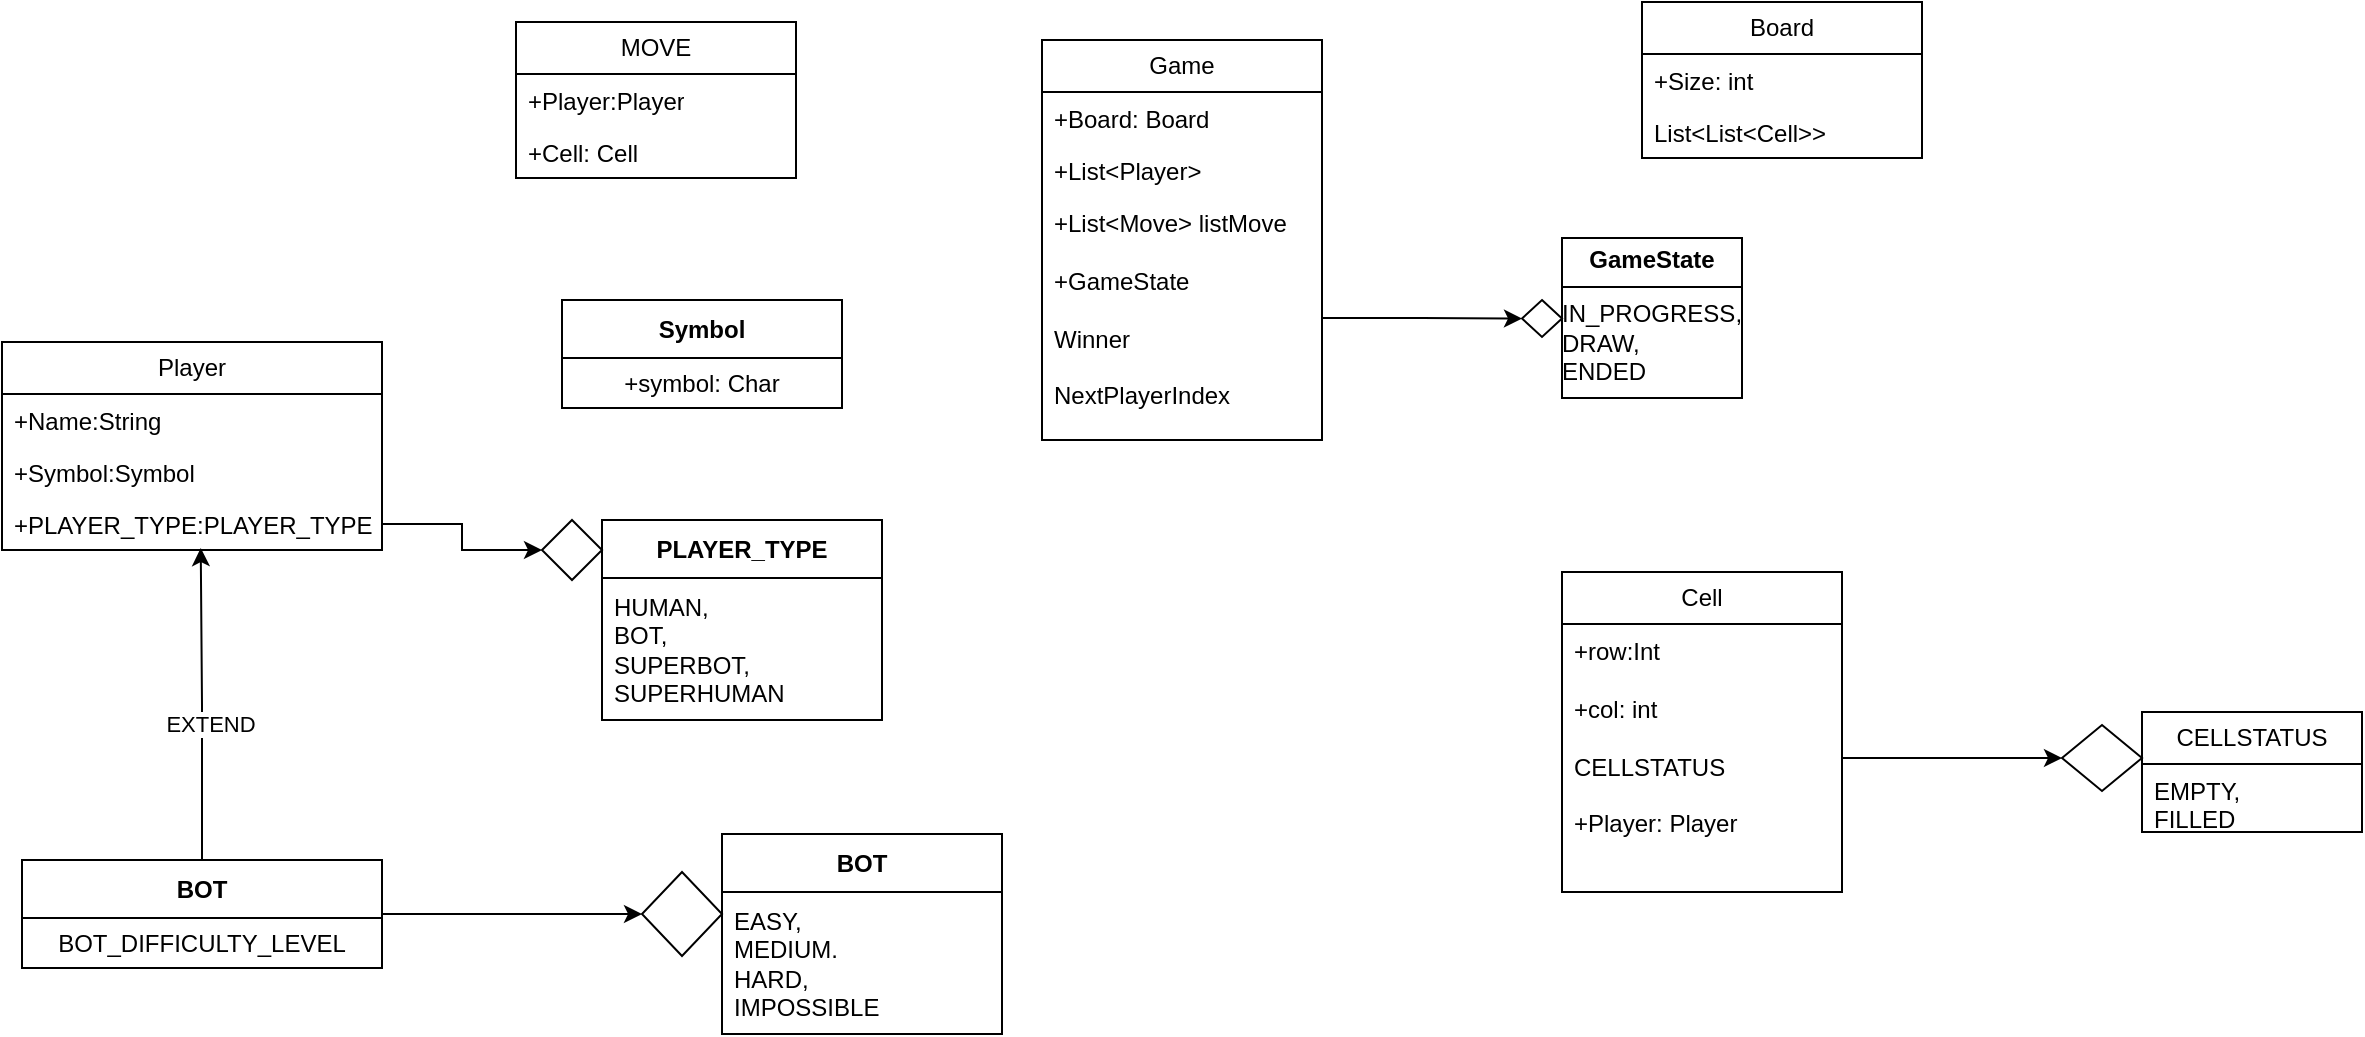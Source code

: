 <mxfile version="27.0.5">
  <diagram name="Page-1" id="Akvohh-h_NUt1sz7Pqu_">
    <mxGraphModel dx="2631" dy="2159" grid="1" gridSize="10" guides="1" tooltips="1" connect="1" arrows="1" fold="1" page="1" pageScale="1" pageWidth="827" pageHeight="1169" math="0" shadow="0">
      <root>
        <mxCell id="0" />
        <mxCell id="1" parent="0" />
        <mxCell id="rgHZ7z9RHBtSHRCu-uC2-1" value="Game" style="swimlane;fontStyle=0;childLayout=stackLayout;horizontal=1;startSize=26;fillColor=none;horizontalStack=0;resizeParent=1;resizeParentMax=0;resizeLast=0;collapsible=1;marginBottom=0;whiteSpace=wrap;html=1;" parent="1" vertex="1">
          <mxGeometry x="-120" y="-41" width="140" height="200" as="geometry" />
        </mxCell>
        <mxCell id="rgHZ7z9RHBtSHRCu-uC2-2" value="+Board: Board" style="text;strokeColor=none;fillColor=none;align=left;verticalAlign=top;spacingLeft=4;spacingRight=4;overflow=hidden;rotatable=0;points=[[0,0.5],[1,0.5]];portConstraint=eastwest;whiteSpace=wrap;html=1;" parent="rgHZ7z9RHBtSHRCu-uC2-1" vertex="1">
          <mxGeometry y="26" width="140" height="26" as="geometry" />
        </mxCell>
        <mxCell id="rgHZ7z9RHBtSHRCu-uC2-3" value="+List&amp;lt;Player&amp;gt;" style="text;strokeColor=none;fillColor=none;align=left;verticalAlign=top;spacingLeft=4;spacingRight=4;overflow=hidden;rotatable=0;points=[[0,0.5],[1,0.5]];portConstraint=eastwest;whiteSpace=wrap;html=1;" parent="rgHZ7z9RHBtSHRCu-uC2-1" vertex="1">
          <mxGeometry y="52" width="140" height="26" as="geometry" />
        </mxCell>
        <mxCell id="rgHZ7z9RHBtSHRCu-uC2-4" value="+List&amp;lt;Move&amp;gt; listMove&lt;div&gt;&lt;br&gt;&lt;/div&gt;&lt;div&gt;+GameState&lt;/div&gt;&lt;div&gt;&lt;br&gt;&lt;/div&gt;&lt;div&gt;Winner&lt;/div&gt;&lt;div&gt;&lt;br&gt;&lt;/div&gt;&lt;div&gt;NextPlayerIndex&lt;/div&gt;" style="text;strokeColor=none;fillColor=none;align=left;verticalAlign=top;spacingLeft=4;spacingRight=4;overflow=hidden;rotatable=0;points=[[0,0.5],[1,0.5]];portConstraint=eastwest;whiteSpace=wrap;html=1;" parent="rgHZ7z9RHBtSHRCu-uC2-1" vertex="1">
          <mxGeometry y="78" width="140" height="122" as="geometry" />
        </mxCell>
        <mxCell id="rgHZ7z9RHBtSHRCu-uC2-5" value="&lt;p style=&quot;margin:0px;margin-top:4px;text-align:center;&quot;&gt;&lt;b&gt;GameState&lt;/b&gt;&lt;/p&gt;&lt;hr size=&quot;1&quot; style=&quot;border-style:solid;&quot;&gt;IN_PROGRESS,&lt;div&gt;DRAW,&lt;/div&gt;&lt;div&gt;ENDED&lt;/div&gt;&lt;div&gt;&lt;div&gt;&lt;div style=&quot;height:2px;&quot;&gt;&lt;/div&gt;&lt;/div&gt;&lt;/div&gt;" style="verticalAlign=top;align=left;overflow=fill;html=1;whiteSpace=wrap;" parent="1" vertex="1">
          <mxGeometry x="140" y="58" width="90" height="80" as="geometry" />
        </mxCell>
        <mxCell id="rgHZ7z9RHBtSHRCu-uC2-8" value="" style="rhombus;whiteSpace=wrap;html=1;fillColor=none;" parent="1" vertex="1">
          <mxGeometry x="120" y="89" width="20" height="18.5" as="geometry" />
        </mxCell>
        <mxCell id="rgHZ7z9RHBtSHRCu-uC2-7" style="edgeStyle=orthogonalEdgeStyle;rounded=0;orthogonalLoop=1;jettySize=auto;html=1;" parent="1" source="rgHZ7z9RHBtSHRCu-uC2-4" target="rgHZ7z9RHBtSHRCu-uC2-8" edge="1">
          <mxGeometry relative="1" as="geometry">
            <mxPoint x="80" y="98" as="targetPoint" />
          </mxGeometry>
        </mxCell>
        <mxCell id="rgHZ7z9RHBtSHRCu-uC2-9" value="Board" style="swimlane;fontStyle=0;childLayout=stackLayout;horizontal=1;startSize=26;fillColor=none;horizontalStack=0;resizeParent=1;resizeParentMax=0;resizeLast=0;collapsible=1;marginBottom=0;whiteSpace=wrap;html=1;" parent="1" vertex="1">
          <mxGeometry x="180" y="-60" width="140" height="78" as="geometry" />
        </mxCell>
        <mxCell id="rgHZ7z9RHBtSHRCu-uC2-10" value="+Size: int" style="text;strokeColor=none;fillColor=none;align=left;verticalAlign=top;spacingLeft=4;spacingRight=4;overflow=hidden;rotatable=0;points=[[0,0.5],[1,0.5]];portConstraint=eastwest;whiteSpace=wrap;html=1;" parent="rgHZ7z9RHBtSHRCu-uC2-9" vertex="1">
          <mxGeometry y="26" width="140" height="26" as="geometry" />
        </mxCell>
        <mxCell id="rgHZ7z9RHBtSHRCu-uC2-11" value="List&amp;lt;List&amp;lt;Cell&amp;gt;&amp;gt;" style="text;strokeColor=none;fillColor=none;align=left;verticalAlign=top;spacingLeft=4;spacingRight=4;overflow=hidden;rotatable=0;points=[[0,0.5],[1,0.5]];portConstraint=eastwest;whiteSpace=wrap;html=1;" parent="rgHZ7z9RHBtSHRCu-uC2-9" vertex="1">
          <mxGeometry y="52" width="140" height="26" as="geometry" />
        </mxCell>
        <mxCell id="rgHZ7z9RHBtSHRCu-uC2-13" value="Cell" style="swimlane;fontStyle=0;childLayout=stackLayout;horizontal=1;startSize=26;fillColor=none;horizontalStack=0;resizeParent=1;resizeParentMax=0;resizeLast=0;collapsible=1;marginBottom=0;whiteSpace=wrap;html=1;" parent="1" vertex="1">
          <mxGeometry x="140" y="225" width="140" height="160" as="geometry" />
        </mxCell>
        <mxCell id="rgHZ7z9RHBtSHRCu-uC2-14" value="+row:Int&lt;div&gt;&lt;br&gt;&lt;/div&gt;&lt;div&gt;+col: int&lt;/div&gt;&lt;div&gt;&lt;br&gt;&lt;/div&gt;&lt;div&gt;CELLSTATUS&lt;/div&gt;&lt;div&gt;&lt;br&gt;&lt;/div&gt;&lt;div&gt;+Player: Player&lt;/div&gt;" style="text;strokeColor=none;fillColor=none;align=left;verticalAlign=top;spacingLeft=4;spacingRight=4;overflow=hidden;rotatable=0;points=[[0,0.5],[1,0.5]];portConstraint=eastwest;whiteSpace=wrap;html=1;" parent="rgHZ7z9RHBtSHRCu-uC2-13" vertex="1">
          <mxGeometry y="26" width="140" height="134" as="geometry" />
        </mxCell>
        <mxCell id="rgHZ7z9RHBtSHRCu-uC2-18" value="CELLSTATUS" style="swimlane;fontStyle=0;childLayout=stackLayout;horizontal=1;startSize=26;fillColor=none;horizontalStack=0;resizeParent=1;resizeParentMax=0;resizeLast=0;collapsible=1;marginBottom=0;whiteSpace=wrap;html=1;" parent="1" vertex="1">
          <mxGeometry x="430" y="295" width="110" height="60" as="geometry">
            <mxRectangle x="-270" y="300" width="120" height="30" as="alternateBounds" />
          </mxGeometry>
        </mxCell>
        <mxCell id="rgHZ7z9RHBtSHRCu-uC2-19" value="EMPTY,&lt;div&gt;FILLED&lt;/div&gt;" style="text;strokeColor=none;fillColor=none;align=left;verticalAlign=top;spacingLeft=4;spacingRight=4;overflow=hidden;rotatable=0;points=[[0,0.5],[1,0.5]];portConstraint=eastwest;whiteSpace=wrap;html=1;" parent="rgHZ7z9RHBtSHRCu-uC2-18" vertex="1">
          <mxGeometry y="26" width="110" height="34" as="geometry" />
        </mxCell>
        <mxCell id="rgHZ7z9RHBtSHRCu-uC2-26" value="" style="rhombus;whiteSpace=wrap;html=1;fillColor=none;" parent="1" vertex="1">
          <mxGeometry x="390" y="301.5" width="40" height="33" as="geometry" />
        </mxCell>
        <mxCell id="rgHZ7z9RHBtSHRCu-uC2-25" style="edgeStyle=orthogonalEdgeStyle;rounded=0;orthogonalLoop=1;jettySize=auto;html=1;" parent="1" source="rgHZ7z9RHBtSHRCu-uC2-14" target="rgHZ7z9RHBtSHRCu-uC2-26" edge="1">
          <mxGeometry relative="1" as="geometry">
            <mxPoint x="390" y="318" as="targetPoint" />
          </mxGeometry>
        </mxCell>
        <mxCell id="rgHZ7z9RHBtSHRCu-uC2-28" value="Player" style="swimlane;fontStyle=0;childLayout=stackLayout;horizontal=1;startSize=26;fillColor=none;horizontalStack=0;resizeParent=1;resizeParentMax=0;resizeLast=0;collapsible=1;marginBottom=0;whiteSpace=wrap;html=1;" parent="1" vertex="1">
          <mxGeometry x="-640" y="110" width="190" height="104" as="geometry" />
        </mxCell>
        <mxCell id="rgHZ7z9RHBtSHRCu-uC2-29" value="+Name:String" style="text;strokeColor=none;fillColor=none;align=left;verticalAlign=top;spacingLeft=4;spacingRight=4;overflow=hidden;rotatable=0;points=[[0,0.5],[1,0.5]];portConstraint=eastwest;whiteSpace=wrap;html=1;" parent="rgHZ7z9RHBtSHRCu-uC2-28" vertex="1">
          <mxGeometry y="26" width="190" height="26" as="geometry" />
        </mxCell>
        <mxCell id="rgHZ7z9RHBtSHRCu-uC2-30" value="+Symbol:Symbol" style="text;strokeColor=none;fillColor=none;align=left;verticalAlign=top;spacingLeft=4;spacingRight=4;overflow=hidden;rotatable=0;points=[[0,0.5],[1,0.5]];portConstraint=eastwest;whiteSpace=wrap;html=1;" parent="rgHZ7z9RHBtSHRCu-uC2-28" vertex="1">
          <mxGeometry y="52" width="190" height="26" as="geometry" />
        </mxCell>
        <mxCell id="rgHZ7z9RHBtSHRCu-uC2-31" value="+PLAYER_TYPE:PLAYER_TYPE" style="text;strokeColor=none;fillColor=none;align=left;verticalAlign=top;spacingLeft=4;spacingRight=4;overflow=hidden;rotatable=0;points=[[0,0.5],[1,0.5]];portConstraint=eastwest;whiteSpace=wrap;html=1;" parent="rgHZ7z9RHBtSHRCu-uC2-28" vertex="1">
          <mxGeometry y="78" width="190" height="26" as="geometry" />
        </mxCell>
        <mxCell id="rgHZ7z9RHBtSHRCu-uC2-32" value="Symbol" style="swimlane;fontStyle=1;align=center;verticalAlign=middle;childLayout=stackLayout;horizontal=1;startSize=29;horizontalStack=0;resizeParent=1;resizeParentMax=0;resizeLast=0;collapsible=0;marginBottom=0;html=1;whiteSpace=wrap;" parent="1" vertex="1">
          <mxGeometry x="-360" y="89" width="140" height="54" as="geometry" />
        </mxCell>
        <mxCell id="rgHZ7z9RHBtSHRCu-uC2-33" value="+symbol: Char" style="text;html=1;strokeColor=none;fillColor=none;align=center;verticalAlign=middle;spacingLeft=4;spacingRight=4;overflow=hidden;rotatable=0;points=[[0,0.5],[1,0.5]];portConstraint=eastwest;whiteSpace=wrap;" parent="rgHZ7z9RHBtSHRCu-uC2-32" vertex="1">
          <mxGeometry y="29" width="140" height="25" as="geometry" />
        </mxCell>
        <mxCell id="rgHZ7z9RHBtSHRCu-uC2-35" value="PLAYER_TYPE" style="swimlane;fontStyle=1;align=center;verticalAlign=middle;childLayout=stackLayout;horizontal=1;startSize=29;horizontalStack=0;resizeParent=1;resizeParentMax=0;resizeLast=0;collapsible=0;marginBottom=0;html=1;whiteSpace=wrap;" parent="1" vertex="1">
          <mxGeometry x="-340" y="199" width="140" height="100" as="geometry" />
        </mxCell>
        <mxCell id="rgHZ7z9RHBtSHRCu-uC2-37" value="HUMAN,&lt;div&gt;BOT,&lt;/div&gt;&lt;div&gt;SUPERBOT,&lt;/div&gt;&lt;div&gt;SUPERHUMAN&lt;/div&gt;" style="text;html=1;strokeColor=none;fillColor=none;align=left;verticalAlign=middle;spacingLeft=4;spacingRight=4;overflow=hidden;rotatable=0;points=[[0,0.5],[1,0.5]];portConstraint=eastwest;whiteSpace=wrap;" parent="rgHZ7z9RHBtSHRCu-uC2-35" vertex="1">
          <mxGeometry y="29" width="140" height="71" as="geometry" />
        </mxCell>
        <mxCell id="rgHZ7z9RHBtSHRCu-uC2-48" style="edgeStyle=orthogonalEdgeStyle;rounded=0;orthogonalLoop=1;jettySize=auto;html=1;entryX=0;entryY=0.5;entryDx=0;entryDy=0;" parent="1" source="rgHZ7z9RHBtSHRCu-uC2-38" target="rgHZ7z9RHBtSHRCu-uC2-46" edge="1">
          <mxGeometry relative="1" as="geometry" />
        </mxCell>
        <mxCell id="rgHZ7z9RHBtSHRCu-uC2-38" value="BOT" style="swimlane;fontStyle=1;align=center;verticalAlign=middle;childLayout=stackLayout;horizontal=1;startSize=29;horizontalStack=0;resizeParent=1;resizeParentMax=0;resizeLast=0;collapsible=0;marginBottom=0;html=1;whiteSpace=wrap;" parent="1" vertex="1">
          <mxGeometry x="-630" y="369" width="180" height="54" as="geometry" />
        </mxCell>
        <mxCell id="rgHZ7z9RHBtSHRCu-uC2-41" style="edgeStyle=orthogonalEdgeStyle;rounded=0;orthogonalLoop=1;jettySize=auto;html=1;entryX=0.523;entryY=0.963;entryDx=0;entryDy=0;entryPerimeter=0;" parent="1" source="rgHZ7z9RHBtSHRCu-uC2-38" target="rgHZ7z9RHBtSHRCu-uC2-31" edge="1">
          <mxGeometry relative="1" as="geometry" />
        </mxCell>
        <mxCell id="rgHZ7z9RHBtSHRCu-uC2-42" value="EXTEND" style="edgeLabel;html=1;align=center;verticalAlign=middle;resizable=0;points=[];" parent="rgHZ7z9RHBtSHRCu-uC2-41" vertex="1" connectable="0">
          <mxGeometry x="-0.126" y="-4" relative="1" as="geometry">
            <mxPoint as="offset" />
          </mxGeometry>
        </mxCell>
        <mxCell id="rgHZ7z9RHBtSHRCu-uC2-43" value="BOT" style="swimlane;fontStyle=1;align=center;verticalAlign=middle;childLayout=stackLayout;horizontal=1;startSize=29;horizontalStack=0;resizeParent=1;resizeParentMax=0;resizeLast=0;collapsible=0;marginBottom=0;html=1;whiteSpace=wrap;" parent="1" vertex="1">
          <mxGeometry x="-280" y="356" width="140" height="100" as="geometry" />
        </mxCell>
        <mxCell id="rgHZ7z9RHBtSHRCu-uC2-44" value="EASY,&lt;div&gt;MEDIUM.&lt;/div&gt;&lt;div&gt;HARD,&lt;/div&gt;&lt;div&gt;IMPOSSIBLE&lt;/div&gt;" style="text;html=1;strokeColor=none;fillColor=none;align=left;verticalAlign=middle;spacingLeft=4;spacingRight=4;overflow=hidden;rotatable=0;points=[[0,0.5],[1,0.5]];portConstraint=eastwest;whiteSpace=wrap;" parent="rgHZ7z9RHBtSHRCu-uC2-43" vertex="1">
          <mxGeometry y="29" width="140" height="71" as="geometry" />
        </mxCell>
        <mxCell id="rgHZ7z9RHBtSHRCu-uC2-46" value="" style="rhombus;whiteSpace=wrap;html=1;fillColor=none;" parent="1" vertex="1">
          <mxGeometry x="-320" y="375" width="40" height="42" as="geometry" />
        </mxCell>
        <mxCell id="rgHZ7z9RHBtSHRCu-uC2-39" value="BOT_DIFFICULTY_LEVEL" style="text;html=1;strokeColor=none;fillColor=none;align=center;verticalAlign=middle;spacingLeft=4;spacingRight=4;overflow=hidden;rotatable=0;points=[[0,0.5],[1,0.5]];portConstraint=eastwest;whiteSpace=wrap;" parent="1" vertex="1">
          <mxGeometry x="-630" y="398" width="180" height="25" as="geometry" />
        </mxCell>
        <mxCell id="rgHZ7z9RHBtSHRCu-uC2-49" value="" style="rhombus;whiteSpace=wrap;html=1;fillColor=none;" parent="1" vertex="1">
          <mxGeometry x="-370" y="199" width="30" height="30" as="geometry" />
        </mxCell>
        <mxCell id="rgHZ7z9RHBtSHRCu-uC2-50" value="" style="edgeStyle=orthogonalEdgeStyle;rounded=0;orthogonalLoop=1;jettySize=auto;html=1;" parent="1" source="rgHZ7z9RHBtSHRCu-uC2-31" target="rgHZ7z9RHBtSHRCu-uC2-49" edge="1">
          <mxGeometry relative="1" as="geometry" />
        </mxCell>
        <mxCell id="rgHZ7z9RHBtSHRCu-uC2-54" value="MOVE" style="swimlane;fontStyle=0;childLayout=stackLayout;horizontal=1;startSize=26;fillColor=none;horizontalStack=0;resizeParent=1;resizeParentMax=0;resizeLast=0;collapsible=1;marginBottom=0;whiteSpace=wrap;html=1;" parent="1" vertex="1">
          <mxGeometry x="-383" y="-50" width="140" height="78" as="geometry" />
        </mxCell>
        <mxCell id="rgHZ7z9RHBtSHRCu-uC2-55" value="+Player:Player" style="text;strokeColor=none;fillColor=none;align=left;verticalAlign=top;spacingLeft=4;spacingRight=4;overflow=hidden;rotatable=0;points=[[0,0.5],[1,0.5]];portConstraint=eastwest;whiteSpace=wrap;html=1;" parent="rgHZ7z9RHBtSHRCu-uC2-54" vertex="1">
          <mxGeometry y="26" width="140" height="26" as="geometry" />
        </mxCell>
        <mxCell id="rgHZ7z9RHBtSHRCu-uC2-56" value="+Cell: Cell" style="text;strokeColor=none;fillColor=none;align=left;verticalAlign=top;spacingLeft=4;spacingRight=4;overflow=hidden;rotatable=0;points=[[0,0.5],[1,0.5]];portConstraint=eastwest;whiteSpace=wrap;html=1;" parent="rgHZ7z9RHBtSHRCu-uC2-54" vertex="1">
          <mxGeometry y="52" width="140" height="26" as="geometry" />
        </mxCell>
      </root>
    </mxGraphModel>
  </diagram>
</mxfile>
